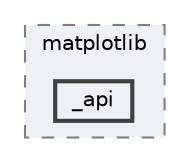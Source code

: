 digraph "/home/jam/Research/IRES-2025/dev/src/llm-scripts/testing/hypothesis-testing/hyp-env/lib/python3.12/site-packages/matplotlib/_api"
{
 // LATEX_PDF_SIZE
  bgcolor="transparent";
  edge [fontname=Helvetica,fontsize=10,labelfontname=Helvetica,labelfontsize=10];
  node [fontname=Helvetica,fontsize=10,shape=box,height=0.2,width=0.4];
  compound=true
  subgraph clusterdir_b7d6549aff4d72877f68c88558aeb595 {
    graph [ bgcolor="#edf0f7", pencolor="grey50", label="matplotlib", fontname=Helvetica,fontsize=10 style="filled,dashed", URL="dir_b7d6549aff4d72877f68c88558aeb595.html",tooltip=""]
  dir_cda4a2202b1138d1af27664da0662708 [label="_api", fillcolor="#edf0f7", color="grey25", style="filled,bold", URL="dir_cda4a2202b1138d1af27664da0662708.html",tooltip=""];
  }
}
